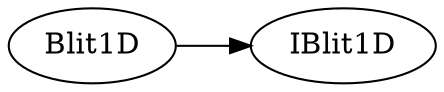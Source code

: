 
    digraph "graph5"
    {
        rankdir = "LR";
        size = "8,20";
        ratio = compress;
    "Blit1D"->"IBlit1D";

    }
    